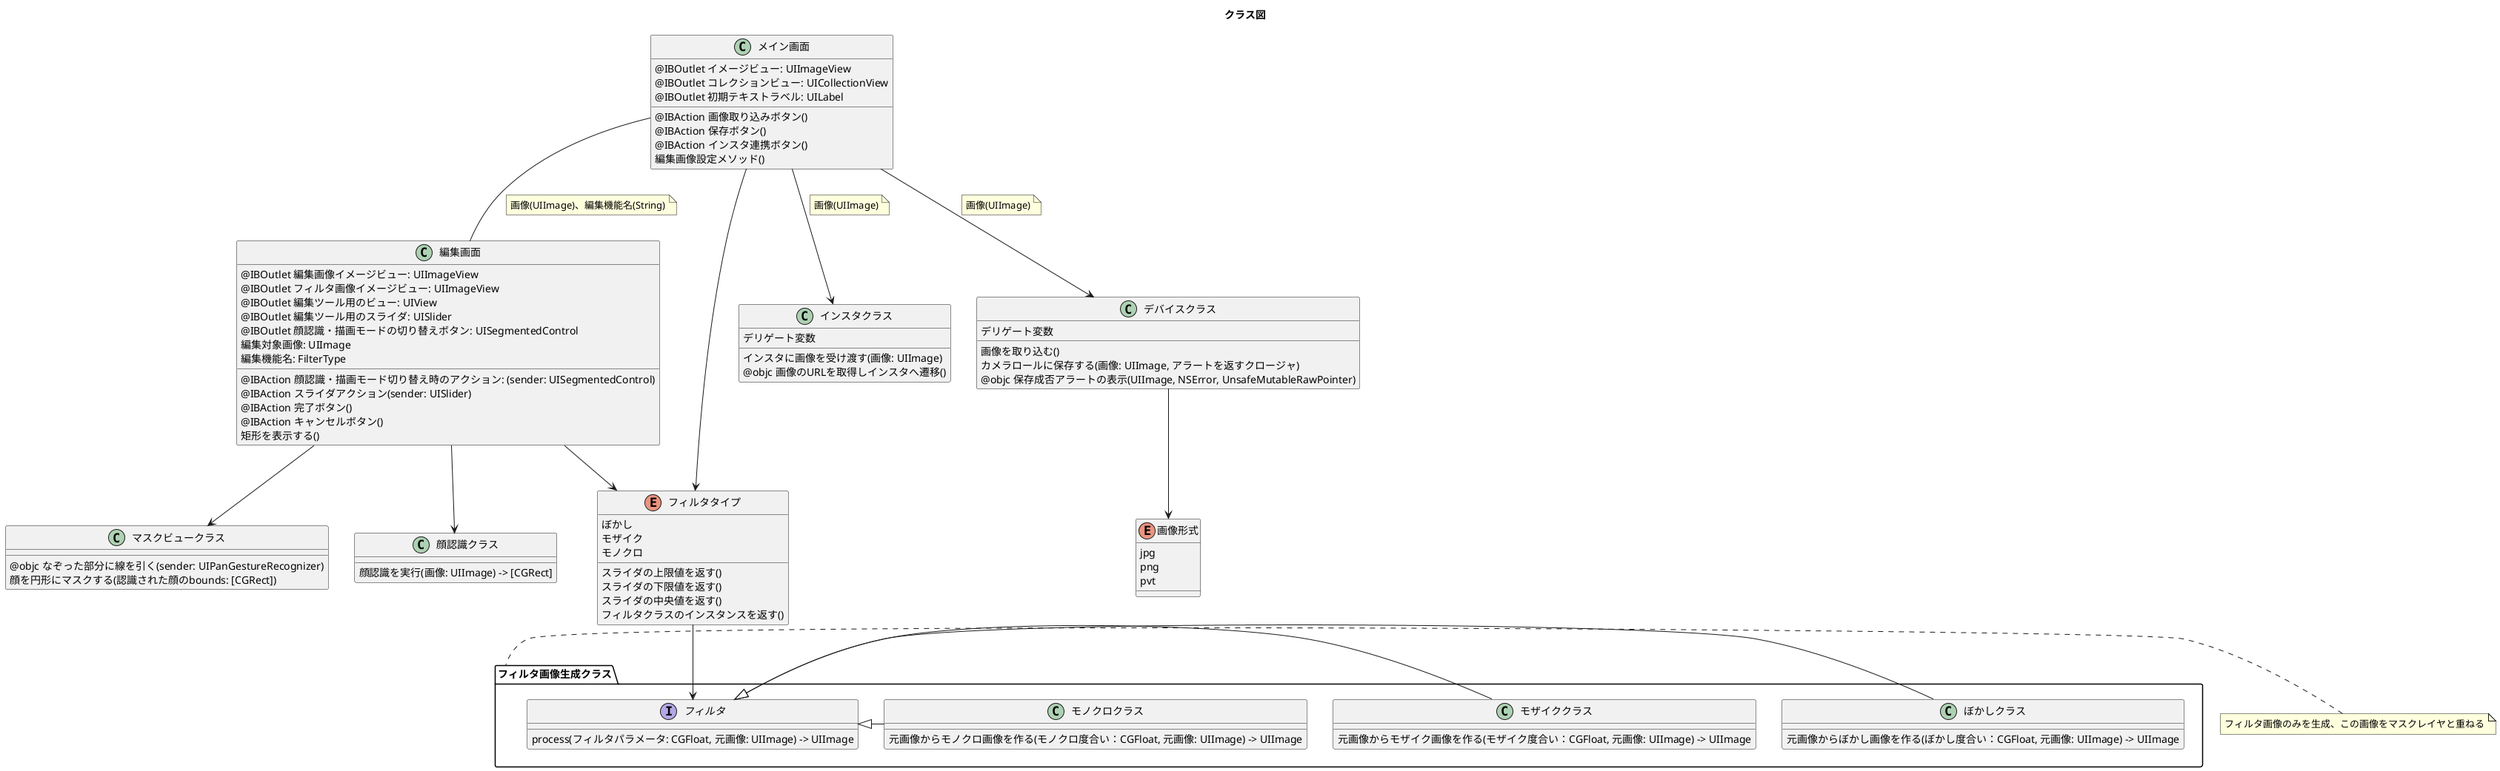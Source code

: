 @startuml
title "クラス図"

class  メイン画面 {
  @IBOutlet イメージビュー: UIImageView
  @IBOutlet コレクションビュー: UICollectionView
  @IBOutlet 初期テキストラベル: UILabel
  @IBAction 画像取り込みボタン()
  @IBAction 保存ボタン()
  @IBAction インスタ連携ボタン()
  編集画像設定メソッド()
}

class  編集画面 {
  @IBOutlet 編集画像イメージビュー: UIImageView
  @IBOutlet フィルタ画像イメージビュー: UIImageView
  @IBOutlet 編集ツール用のビュー: UIView
  @IBOutlet 編集ツール用のスライダ: UISlider
  @IBOutlet 顔認識・描画モードの切り替えボタン: UISegmentedControl
  編集対象画像: UIImage
  編集機能名: FilterType
  @IBAction 顔認識・描画モード切り替え時のアクション: (sender: UISegmentedControl)
  @IBAction スライダアクション(sender: UISlider)
  @IBAction 完了ボタン()
  @IBAction キャンセルボタン()
  矩形を表示する()
}

class マスクビュークラス {
  @objc なぞった部分に線を引く(sender: UIPanGestureRecognizer)
  顔を円形にマスクする(認識された顔のbounds: [CGRect])
}

class 顔認識クラス {
  顔認識を実行(画像: UIImage) -> [CGRect]
}

class デバイスクラス {
  デリゲート変数
  画像を取り込む()
  カメラロールに保存する(画像: UIImage, アラートを返すクロージャ)
  @objc 保存成否アラートの表示(UIImage, NSError, UnsafeMutableRawPointer)
}

class インスタクラス {
  デリゲート変数
  インスタに画像を受け渡す(画像: UIImage)
  @objc 画像のURLを取得しインスタへ遷移()
}

enum フィルタタイプ {
  ぼかし
  モザイク
  モノクロ
  スライダの上限値を返す()
  スライダの下限値を返す()
  スライダの中央値を返す()
  フィルタクラスのインスタンスを返す()
}

enum 画像形式 {
  jpg
  png
  pvt
}

package フィルタ画像生成クラス {
  interface フィルタ {
    process(フィルタパラメータ: CGFloat, 元画像: UIImage) -> UIImage
  }

  class ぼかしクラス {
    元画像からぼかし画像を作る(ぼかし度合い：CGFloat, 元画像: UIImage) -> UIImage
  }

  class モザイククラス {
    元画像からモザイク画像を作る(モザイク度合い：CGFloat, 元画像: UIImage) -> UIImage
  }

  class モノクロクラス {
    元画像からモノクロ画像を作る(モノクロ度合い：CGFloat, 元画像: UIImage) -> UIImage
  }

  フィルタ <|- ぼかしクラス
  フィルタ <|- モザイククラス
  フィルタ <|- モノクロクラス
}
note left of フィルタ画像生成クラス
  フィルタ画像のみを生成、この画像をマスクレイヤと重ねる
end note

メイン画面--編集画面
note left on link
  画像(UIImage)、編集機能名(String)
end note

メイン画面-->デバイスクラス
note left on link
  画像(UIImage)
end note

メイン画面-->インスタクラス
note left on link
  画像(UIImage)
end note

編集画面-->マスクビュークラス
編集画面-->顔認識クラス

デバイスクラス-->画像形式
メイン画面-->フィルタタイプ
編集画面-->フィルタタイプ
フィルタタイプ-->フィルタ

@enduml
